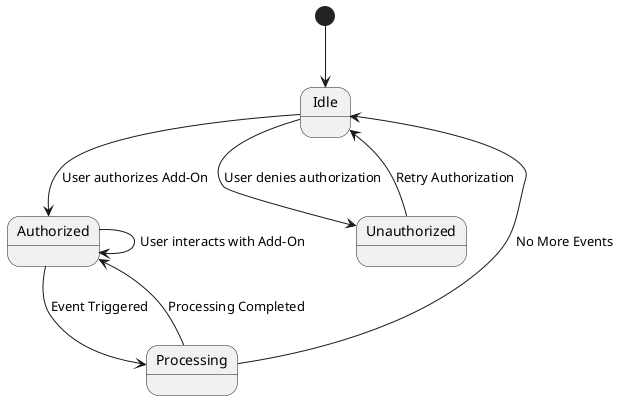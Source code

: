@startuml
[*] --> Idle

Idle --> Authorized: User authorizes Add-On
Idle --> Unauthorized: User denies authorization

Authorized --> Processing: Event Triggered
Authorized --> Authorized: User interacts with Add-On

Processing --> Authorized: Processing Completed
Processing --> Idle: No More Events

Unauthorized --> Idle: Retry Authorization
@enduml